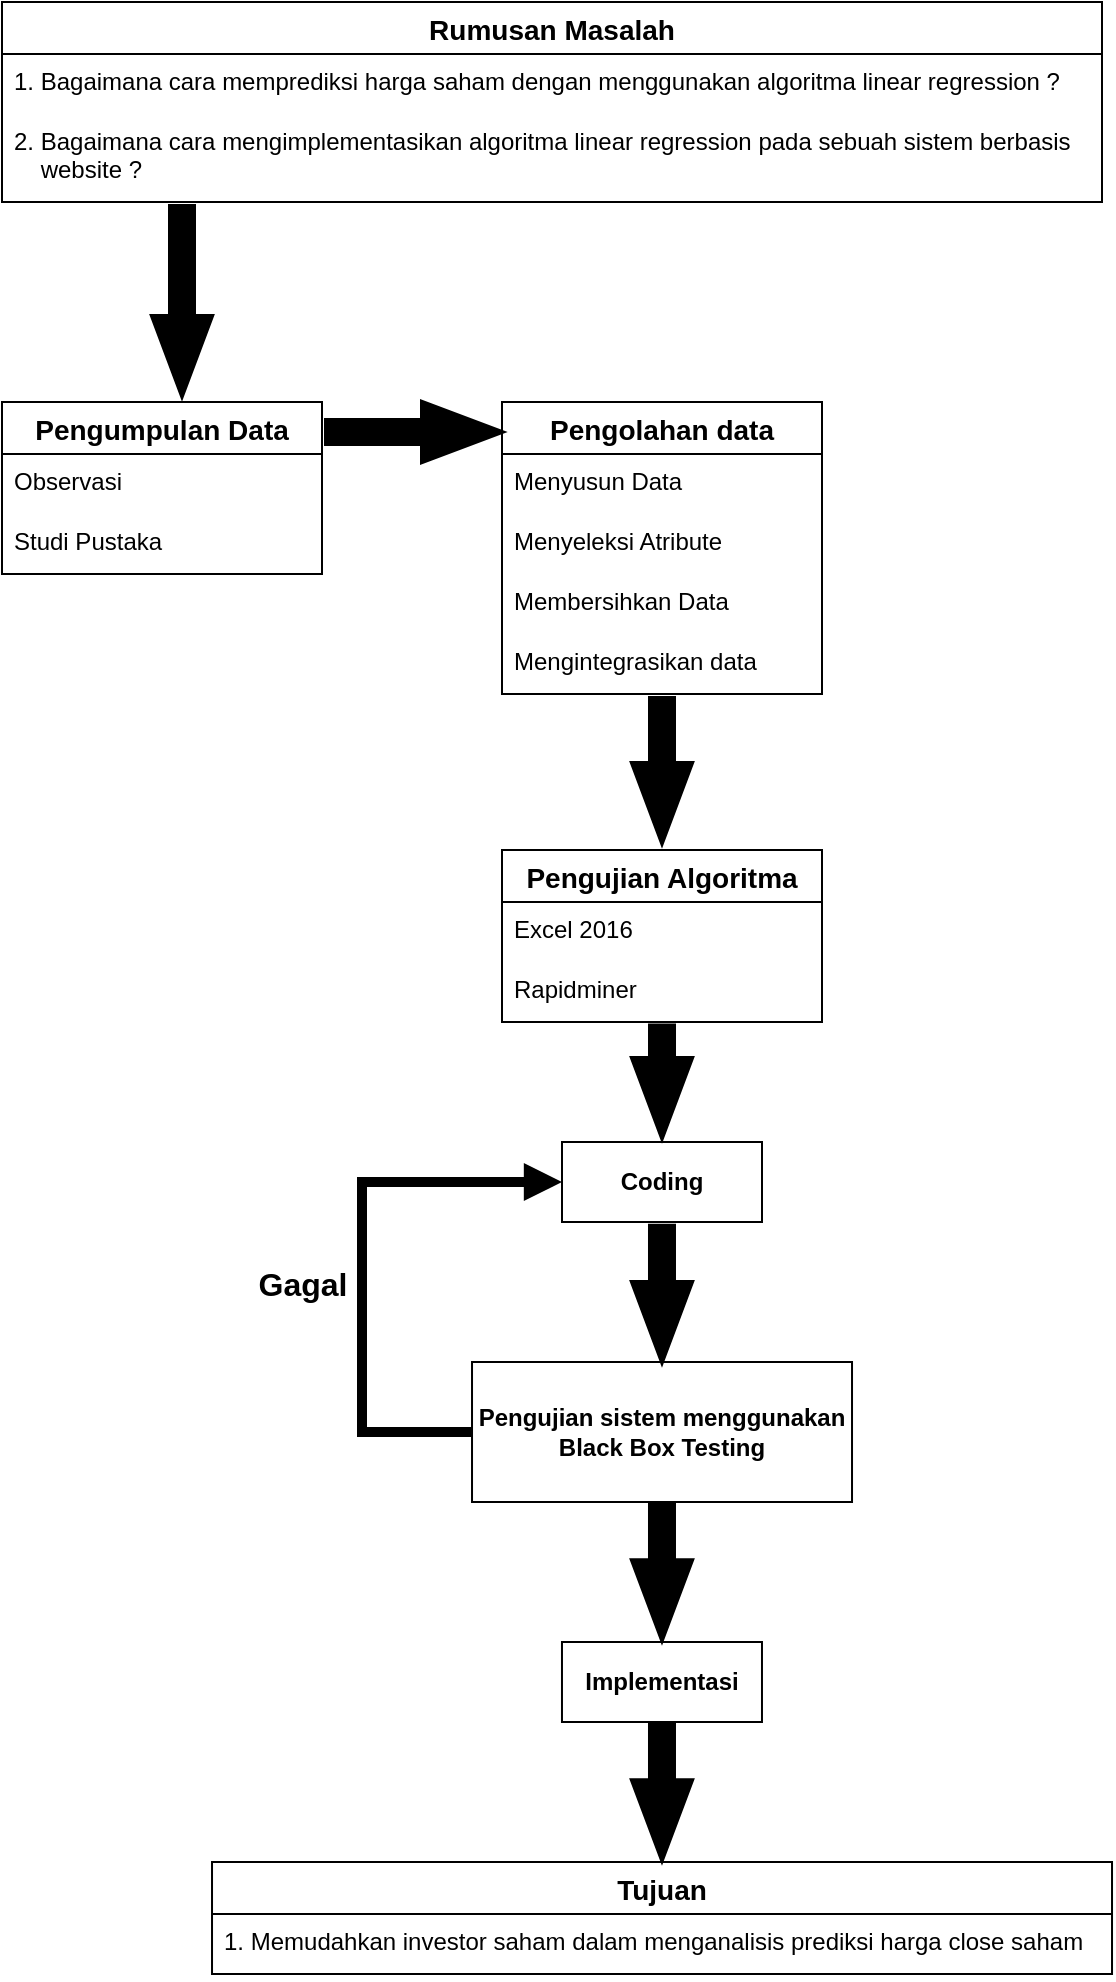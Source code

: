 <mxfile version="20.0.0" type="github">
  <diagram id="fBIJwO9g-23Rpi8MvyGk" name="Page-1">
    <mxGraphModel dx="868" dy="417" grid="1" gridSize="10" guides="1" tooltips="1" connect="1" arrows="1" fold="1" page="1" pageScale="1" pageWidth="850" pageHeight="1100" math="0" shadow="0">
      <root>
        <mxCell id="0" />
        <mxCell id="1" parent="0" />
        <mxCell id="o-W3HBe7OVP9hOMBKpzI-1" value="Rumusan Masalah" style="swimlane;fontStyle=1;childLayout=stackLayout;horizontal=1;startSize=26;horizontalStack=0;resizeParent=1;resizeParentMax=0;resizeLast=0;collapsible=1;marginBottom=0;align=center;fontSize=14;" parent="1" vertex="1">
          <mxGeometry x="230" y="30" width="550" height="100" as="geometry" />
        </mxCell>
        <mxCell id="o-W3HBe7OVP9hOMBKpzI-2" value="1. Bagaimana cara memprediksi harga saham dengan menggunakan algoritma linear regression ?" style="text;strokeColor=none;fillColor=none;spacingLeft=4;spacingRight=4;overflow=hidden;rotatable=0;points=[[0,0.5],[1,0.5]];portConstraint=eastwest;fontSize=12;" parent="o-W3HBe7OVP9hOMBKpzI-1" vertex="1">
          <mxGeometry y="26" width="550" height="30" as="geometry" />
        </mxCell>
        <mxCell id="o-W3HBe7OVP9hOMBKpzI-3" value="2. Bagaimana cara mengimplementasikan algoritma linear regression pada sebuah sistem berbasis&#xa;    website ?" style="text;strokeColor=none;fillColor=none;spacingLeft=4;spacingRight=4;overflow=hidden;rotatable=0;points=[[0,0.5],[1,0.5]];portConstraint=eastwest;fontSize=12;" parent="o-W3HBe7OVP9hOMBKpzI-1" vertex="1">
          <mxGeometry y="56" width="550" height="44" as="geometry" />
        </mxCell>
        <mxCell id="o-W3HBe7OVP9hOMBKpzI-5" value="Pengumpulan Data" style="swimlane;fontStyle=1;childLayout=stackLayout;horizontal=1;startSize=26;horizontalStack=0;resizeParent=1;resizeParentMax=0;resizeLast=0;collapsible=1;marginBottom=0;align=center;fontSize=14;" parent="1" vertex="1">
          <mxGeometry x="230" y="230" width="160" height="86" as="geometry" />
        </mxCell>
        <mxCell id="o-W3HBe7OVP9hOMBKpzI-6" value="Observasi" style="text;strokeColor=none;fillColor=none;spacingLeft=4;spacingRight=4;overflow=hidden;rotatable=0;points=[[0,0.5],[1,0.5]];portConstraint=eastwest;fontSize=12;" parent="o-W3HBe7OVP9hOMBKpzI-5" vertex="1">
          <mxGeometry y="26" width="160" height="30" as="geometry" />
        </mxCell>
        <mxCell id="o-W3HBe7OVP9hOMBKpzI-7" value="Studi Pustaka" style="text;strokeColor=none;fillColor=none;spacingLeft=4;spacingRight=4;overflow=hidden;rotatable=0;points=[[0,0.5],[1,0.5]];portConstraint=eastwest;fontSize=12;" parent="o-W3HBe7OVP9hOMBKpzI-5" vertex="1">
          <mxGeometry y="56" width="160" height="30" as="geometry" />
        </mxCell>
        <mxCell id="o-W3HBe7OVP9hOMBKpzI-9" value="Pengolahan data" style="swimlane;fontStyle=1;childLayout=stackLayout;horizontal=1;startSize=26;horizontalStack=0;resizeParent=1;resizeParentMax=0;resizeLast=0;collapsible=1;marginBottom=0;align=center;fontSize=14;" parent="1" vertex="1">
          <mxGeometry x="480" y="230" width="160" height="146" as="geometry" />
        </mxCell>
        <mxCell id="o-W3HBe7OVP9hOMBKpzI-10" value="Menyusun Data" style="text;strokeColor=none;fillColor=none;spacingLeft=4;spacingRight=4;overflow=hidden;rotatable=0;points=[[0,0.5],[1,0.5]];portConstraint=eastwest;fontSize=12;" parent="o-W3HBe7OVP9hOMBKpzI-9" vertex="1">
          <mxGeometry y="26" width="160" height="30" as="geometry" />
        </mxCell>
        <mxCell id="o-W3HBe7OVP9hOMBKpzI-11" value="Menyeleksi Atribute" style="text;strokeColor=none;fillColor=none;spacingLeft=4;spacingRight=4;overflow=hidden;rotatable=0;points=[[0,0.5],[1,0.5]];portConstraint=eastwest;fontSize=12;" parent="o-W3HBe7OVP9hOMBKpzI-9" vertex="1">
          <mxGeometry y="56" width="160" height="30" as="geometry" />
        </mxCell>
        <mxCell id="o-W3HBe7OVP9hOMBKpzI-12" value="Membersihkan Data" style="text;strokeColor=none;fillColor=none;spacingLeft=4;spacingRight=4;overflow=hidden;rotatable=0;points=[[0,0.5],[1,0.5]];portConstraint=eastwest;fontSize=12;" parent="o-W3HBe7OVP9hOMBKpzI-9" vertex="1">
          <mxGeometry y="86" width="160" height="30" as="geometry" />
        </mxCell>
        <mxCell id="o-W3HBe7OVP9hOMBKpzI-13" value="Mengintegrasikan data" style="text;strokeColor=none;fillColor=none;spacingLeft=4;spacingRight=4;overflow=hidden;rotatable=0;points=[[0,0.5],[1,0.5]];portConstraint=eastwest;fontSize=12;" parent="o-W3HBe7OVP9hOMBKpzI-9" vertex="1">
          <mxGeometry y="116" width="160" height="30" as="geometry" />
        </mxCell>
        <mxCell id="o-W3HBe7OVP9hOMBKpzI-27" value="Pengujian Algoritma" style="swimlane;fontStyle=1;childLayout=stackLayout;horizontal=1;startSize=26;horizontalStack=0;resizeParent=1;resizeParentMax=0;resizeLast=0;collapsible=1;marginBottom=0;align=center;fontSize=14;" parent="1" vertex="1">
          <mxGeometry x="480" y="454" width="160" height="86" as="geometry" />
        </mxCell>
        <mxCell id="o-W3HBe7OVP9hOMBKpzI-28" value="Excel 2016" style="text;strokeColor=none;fillColor=none;spacingLeft=4;spacingRight=4;overflow=hidden;rotatable=0;points=[[0,0.5],[1,0.5]];portConstraint=eastwest;fontSize=12;" parent="o-W3HBe7OVP9hOMBKpzI-27" vertex="1">
          <mxGeometry y="26" width="160" height="30" as="geometry" />
        </mxCell>
        <mxCell id="o-W3HBe7OVP9hOMBKpzI-29" value="Rapidminer" style="text;strokeColor=none;fillColor=none;spacingLeft=4;spacingRight=4;overflow=hidden;rotatable=0;points=[[0,0.5],[1,0.5]];portConstraint=eastwest;fontSize=12;" parent="o-W3HBe7OVP9hOMBKpzI-27" vertex="1">
          <mxGeometry y="56" width="160" height="30" as="geometry" />
        </mxCell>
        <mxCell id="o-W3HBe7OVP9hOMBKpzI-35" value="&lt;b&gt;Coding&lt;/b&gt;" style="whiteSpace=wrap;html=1;align=center;" parent="1" vertex="1">
          <mxGeometry x="510" y="600" width="100" height="40" as="geometry" />
        </mxCell>
        <mxCell id="o-W3HBe7OVP9hOMBKpzI-36" value="&lt;b&gt;Pengujian sistem menggunakan Black Box Testing&lt;/b&gt;" style="whiteSpace=wrap;html=1;align=center;" parent="1" vertex="1">
          <mxGeometry x="465.01" y="710" width="190" height="70" as="geometry" />
        </mxCell>
        <mxCell id="o-W3HBe7OVP9hOMBKpzI-37" value="&lt;b&gt;Implementasi&lt;/b&gt;" style="whiteSpace=wrap;html=1;align=center;" parent="1" vertex="1">
          <mxGeometry x="509.99" y="850" width="100" height="40" as="geometry" />
        </mxCell>
        <mxCell id="o-W3HBe7OVP9hOMBKpzI-38" value="Tujuan" style="swimlane;fontStyle=1;childLayout=stackLayout;horizontal=1;startSize=26;horizontalStack=0;resizeParent=1;resizeParentMax=0;resizeLast=0;collapsible=1;marginBottom=0;align=center;fontSize=14;" parent="1" vertex="1">
          <mxGeometry x="335.01" y="960" width="450" height="56" as="geometry" />
        </mxCell>
        <mxCell id="o-W3HBe7OVP9hOMBKpzI-39" value="1. Memudahkan investor saham dalam menganalisis prediksi harga close saham" style="text;strokeColor=none;fillColor=none;spacingLeft=4;spacingRight=4;overflow=hidden;rotatable=0;points=[[0,0.5],[1,0.5]];portConstraint=eastwest;fontSize=12;" parent="o-W3HBe7OVP9hOMBKpzI-38" vertex="1">
          <mxGeometry y="26" width="450" height="30" as="geometry" />
        </mxCell>
        <mxCell id="o-W3HBe7OVP9hOMBKpzI-42" value="" style="verticalLabelPosition=bottom;verticalAlign=top;html=1;strokeWidth=2;shape=mxgraph.arrows2.arrow;dy=0.6;dx=40;notch=0;rotation=90;fillColor=#000000;" parent="1" vertex="1">
          <mxGeometry x="272.5" y="164.5" width="95" height="30" as="geometry" />
        </mxCell>
        <mxCell id="o-W3HBe7OVP9hOMBKpzI-44" value="" style="verticalLabelPosition=bottom;verticalAlign=top;html=1;strokeWidth=2;shape=mxgraph.arrows2.arrow;dy=0.6;dx=40;notch=0;rotation=0;fillColor=#000000;" parent="1" vertex="1">
          <mxGeometry x="392" y="230" width="88" height="30" as="geometry" />
        </mxCell>
        <mxCell id="o-W3HBe7OVP9hOMBKpzI-45" value="" style="verticalLabelPosition=bottom;verticalAlign=top;html=1;strokeWidth=2;shape=mxgraph.arrows2.arrow;dy=0.6;dx=40;notch=0;rotation=90;fillColor=#000000;" parent="1" vertex="1">
          <mxGeometry x="523.75" y="399.25" width="72.5" height="30" as="geometry" />
        </mxCell>
        <mxCell id="o-W3HBe7OVP9hOMBKpzI-47" value="" style="verticalLabelPosition=bottom;verticalAlign=top;html=1;strokeWidth=2;shape=mxgraph.arrows2.arrow;dy=0.6;dx=40;notch=0;rotation=90;fillColor=#000000;" parent="1" vertex="1">
          <mxGeometry x="531.88" y="554.88" width="56.25" height="30" as="geometry" />
        </mxCell>
        <mxCell id="o-W3HBe7OVP9hOMBKpzI-48" value="" style="verticalLabelPosition=bottom;verticalAlign=top;html=1;strokeWidth=2;shape=mxgraph.arrows2.arrow;dy=0.6;dx=40;notch=0;rotation=90;fillColor=#000000;" parent="1" vertex="1">
          <mxGeometry x="525.93" y="660.94" width="68.13" height="30" as="geometry" />
        </mxCell>
        <mxCell id="o-W3HBe7OVP9hOMBKpzI-50" value="" style="endArrow=none;html=1;rounded=0;entryX=0;entryY=0.5;entryDx=0;entryDy=0;exitX=0;exitY=0.5;exitDx=0;exitDy=0;startArrow=block;startFill=1;strokeWidth=5;" parent="1" source="o-W3HBe7OVP9hOMBKpzI-35" target="o-W3HBe7OVP9hOMBKpzI-36" edge="1">
          <mxGeometry relative="1" as="geometry">
            <mxPoint x="430" y="620" as="sourcePoint" />
            <mxPoint x="590" y="620" as="targetPoint" />
            <Array as="points">
              <mxPoint x="410" y="620" />
              <mxPoint x="410" y="745" />
            </Array>
          </mxGeometry>
        </mxCell>
        <mxCell id="o-W3HBe7OVP9hOMBKpzI-51" value="Gagal" style="text;html=1;align=center;verticalAlign=middle;resizable=0;points=[];autosize=1;strokeColor=none;fillColor=none;fontSize=16;fontStyle=1" parent="1" vertex="1">
          <mxGeometry x="350" y="660.94" width="60" height="20" as="geometry" />
        </mxCell>
        <mxCell id="o-W3HBe7OVP9hOMBKpzI-52" value="" style="verticalLabelPosition=bottom;verticalAlign=top;html=1;strokeWidth=2;shape=mxgraph.arrows2.arrow;dy=0.6;dx=40;notch=0;rotation=90;fillColor=#000000;" parent="1" vertex="1">
          <mxGeometry x="525.93" y="800" width="68.13" height="30" as="geometry" />
        </mxCell>
        <mxCell id="o-W3HBe7OVP9hOMBKpzI-53" value="" style="verticalLabelPosition=bottom;verticalAlign=top;html=1;strokeWidth=2;shape=mxgraph.arrows2.arrow;dy=0.6;dx=40;notch=0;rotation=90;fillColor=#000000;" parent="1" vertex="1">
          <mxGeometry x="525.93" y="910" width="68.13" height="30" as="geometry" />
        </mxCell>
      </root>
    </mxGraphModel>
  </diagram>
</mxfile>
